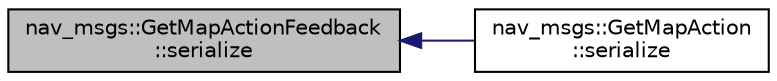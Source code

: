 digraph "nav_msgs::GetMapActionFeedback::serialize"
{
  edge [fontname="Helvetica",fontsize="10",labelfontname="Helvetica",labelfontsize="10"];
  node [fontname="Helvetica",fontsize="10",shape=record];
  rankdir="LR";
  Node1 [label="nav_msgs::GetMapActionFeedback\l::serialize",height=0.2,width=0.4,color="black", fillcolor="grey75", style="filled" fontcolor="black"];
  Node1 -> Node2 [dir="back",color="midnightblue",fontsize="10",style="solid",fontname="Helvetica"];
  Node2 [label="nav_msgs::GetMapAction\l::serialize",height=0.2,width=0.4,color="black", fillcolor="white", style="filled",URL="$classnav__msgs_1_1_get_map_action.html#a7498cde713776b8fdcc54fbece0d2a3b"];
}
